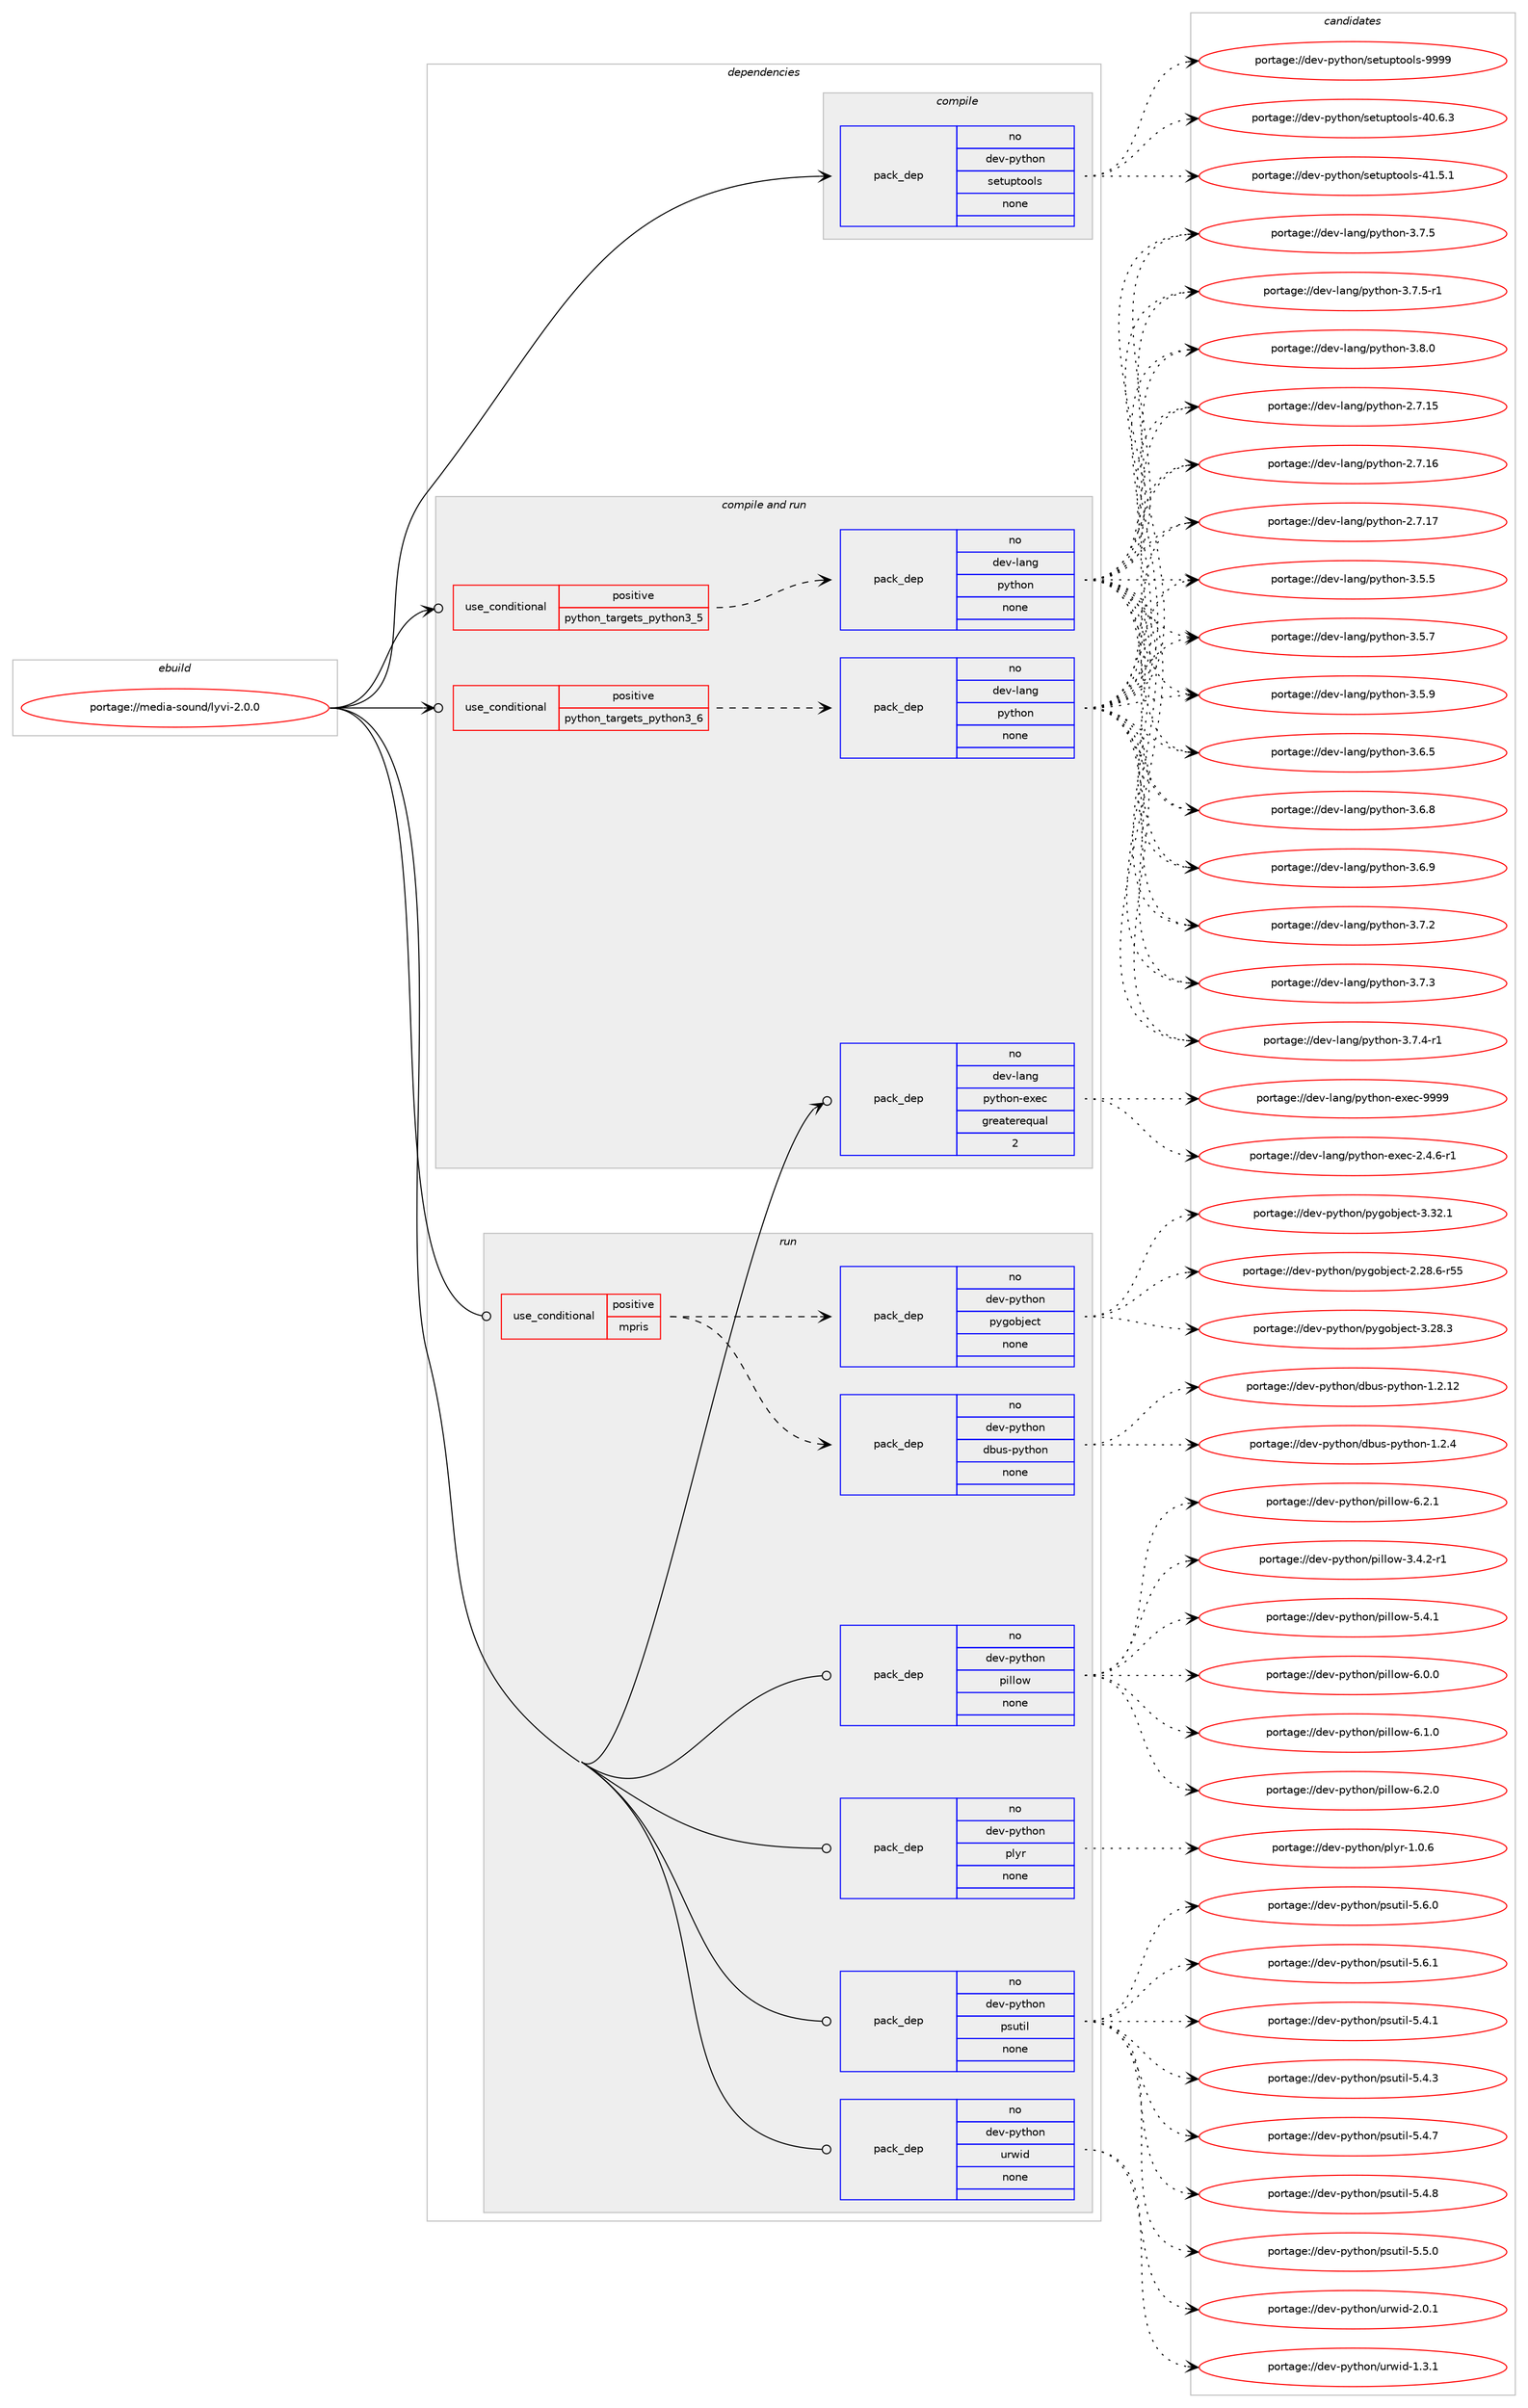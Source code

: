 digraph prolog {

# *************
# Graph options
# *************

newrank=true;
concentrate=true;
compound=true;
graph [rankdir=LR,fontname=Helvetica,fontsize=10,ranksep=1.5];#, ranksep=2.5, nodesep=0.2];
edge  [arrowhead=vee];
node  [fontname=Helvetica,fontsize=10];

# **********
# The ebuild
# **********

subgraph cluster_leftcol {
color=gray;
rank=same;
label=<<i>ebuild</i>>;
id [label="portage://media-sound/lyvi-2.0.0", color=red, width=4, href="../media-sound/lyvi-2.0.0.svg"];
}

# ****************
# The dependencies
# ****************

subgraph cluster_midcol {
color=gray;
label=<<i>dependencies</i>>;
subgraph cluster_compile {
fillcolor="#eeeeee";
style=filled;
label=<<i>compile</i>>;
subgraph pack244952 {
dependency333144 [label=<<TABLE BORDER="0" CELLBORDER="1" CELLSPACING="0" CELLPADDING="4" WIDTH="220"><TR><TD ROWSPAN="6" CELLPADDING="30">pack_dep</TD></TR><TR><TD WIDTH="110">no</TD></TR><TR><TD>dev-python</TD></TR><TR><TD>setuptools</TD></TR><TR><TD>none</TD></TR><TR><TD></TD></TR></TABLE>>, shape=none, color=blue];
}
id:e -> dependency333144:w [weight=20,style="solid",arrowhead="vee"];
}
subgraph cluster_compileandrun {
fillcolor="#eeeeee";
style=filled;
label=<<i>compile and run</i>>;
subgraph cond82718 {
dependency333145 [label=<<TABLE BORDER="0" CELLBORDER="1" CELLSPACING="0" CELLPADDING="4"><TR><TD ROWSPAN="3" CELLPADDING="10">use_conditional</TD></TR><TR><TD>positive</TD></TR><TR><TD>python_targets_python3_5</TD></TR></TABLE>>, shape=none, color=red];
subgraph pack244953 {
dependency333146 [label=<<TABLE BORDER="0" CELLBORDER="1" CELLSPACING="0" CELLPADDING="4" WIDTH="220"><TR><TD ROWSPAN="6" CELLPADDING="30">pack_dep</TD></TR><TR><TD WIDTH="110">no</TD></TR><TR><TD>dev-lang</TD></TR><TR><TD>python</TD></TR><TR><TD>none</TD></TR><TR><TD></TD></TR></TABLE>>, shape=none, color=blue];
}
dependency333145:e -> dependency333146:w [weight=20,style="dashed",arrowhead="vee"];
}
id:e -> dependency333145:w [weight=20,style="solid",arrowhead="odotvee"];
subgraph cond82719 {
dependency333147 [label=<<TABLE BORDER="0" CELLBORDER="1" CELLSPACING="0" CELLPADDING="4"><TR><TD ROWSPAN="3" CELLPADDING="10">use_conditional</TD></TR><TR><TD>positive</TD></TR><TR><TD>python_targets_python3_6</TD></TR></TABLE>>, shape=none, color=red];
subgraph pack244954 {
dependency333148 [label=<<TABLE BORDER="0" CELLBORDER="1" CELLSPACING="0" CELLPADDING="4" WIDTH="220"><TR><TD ROWSPAN="6" CELLPADDING="30">pack_dep</TD></TR><TR><TD WIDTH="110">no</TD></TR><TR><TD>dev-lang</TD></TR><TR><TD>python</TD></TR><TR><TD>none</TD></TR><TR><TD></TD></TR></TABLE>>, shape=none, color=blue];
}
dependency333147:e -> dependency333148:w [weight=20,style="dashed",arrowhead="vee"];
}
id:e -> dependency333147:w [weight=20,style="solid",arrowhead="odotvee"];
subgraph pack244955 {
dependency333149 [label=<<TABLE BORDER="0" CELLBORDER="1" CELLSPACING="0" CELLPADDING="4" WIDTH="220"><TR><TD ROWSPAN="6" CELLPADDING="30">pack_dep</TD></TR><TR><TD WIDTH="110">no</TD></TR><TR><TD>dev-lang</TD></TR><TR><TD>python-exec</TD></TR><TR><TD>greaterequal</TD></TR><TR><TD>2</TD></TR></TABLE>>, shape=none, color=blue];
}
id:e -> dependency333149:w [weight=20,style="solid",arrowhead="odotvee"];
}
subgraph cluster_run {
fillcolor="#eeeeee";
style=filled;
label=<<i>run</i>>;
subgraph cond82720 {
dependency333150 [label=<<TABLE BORDER="0" CELLBORDER="1" CELLSPACING="0" CELLPADDING="4"><TR><TD ROWSPAN="3" CELLPADDING="10">use_conditional</TD></TR><TR><TD>positive</TD></TR><TR><TD>mpris</TD></TR></TABLE>>, shape=none, color=red];
subgraph pack244956 {
dependency333151 [label=<<TABLE BORDER="0" CELLBORDER="1" CELLSPACING="0" CELLPADDING="4" WIDTH="220"><TR><TD ROWSPAN="6" CELLPADDING="30">pack_dep</TD></TR><TR><TD WIDTH="110">no</TD></TR><TR><TD>dev-python</TD></TR><TR><TD>dbus-python</TD></TR><TR><TD>none</TD></TR><TR><TD></TD></TR></TABLE>>, shape=none, color=blue];
}
dependency333150:e -> dependency333151:w [weight=20,style="dashed",arrowhead="vee"];
subgraph pack244957 {
dependency333152 [label=<<TABLE BORDER="0" CELLBORDER="1" CELLSPACING="0" CELLPADDING="4" WIDTH="220"><TR><TD ROWSPAN="6" CELLPADDING="30">pack_dep</TD></TR><TR><TD WIDTH="110">no</TD></TR><TR><TD>dev-python</TD></TR><TR><TD>pygobject</TD></TR><TR><TD>none</TD></TR><TR><TD></TD></TR></TABLE>>, shape=none, color=blue];
}
dependency333150:e -> dependency333152:w [weight=20,style="dashed",arrowhead="vee"];
}
id:e -> dependency333150:w [weight=20,style="solid",arrowhead="odot"];
subgraph pack244958 {
dependency333153 [label=<<TABLE BORDER="0" CELLBORDER="1" CELLSPACING="0" CELLPADDING="4" WIDTH="220"><TR><TD ROWSPAN="6" CELLPADDING="30">pack_dep</TD></TR><TR><TD WIDTH="110">no</TD></TR><TR><TD>dev-python</TD></TR><TR><TD>pillow</TD></TR><TR><TD>none</TD></TR><TR><TD></TD></TR></TABLE>>, shape=none, color=blue];
}
id:e -> dependency333153:w [weight=20,style="solid",arrowhead="odot"];
subgraph pack244959 {
dependency333154 [label=<<TABLE BORDER="0" CELLBORDER="1" CELLSPACING="0" CELLPADDING="4" WIDTH="220"><TR><TD ROWSPAN="6" CELLPADDING="30">pack_dep</TD></TR><TR><TD WIDTH="110">no</TD></TR><TR><TD>dev-python</TD></TR><TR><TD>plyr</TD></TR><TR><TD>none</TD></TR><TR><TD></TD></TR></TABLE>>, shape=none, color=blue];
}
id:e -> dependency333154:w [weight=20,style="solid",arrowhead="odot"];
subgraph pack244960 {
dependency333155 [label=<<TABLE BORDER="0" CELLBORDER="1" CELLSPACING="0" CELLPADDING="4" WIDTH="220"><TR><TD ROWSPAN="6" CELLPADDING="30">pack_dep</TD></TR><TR><TD WIDTH="110">no</TD></TR><TR><TD>dev-python</TD></TR><TR><TD>psutil</TD></TR><TR><TD>none</TD></TR><TR><TD></TD></TR></TABLE>>, shape=none, color=blue];
}
id:e -> dependency333155:w [weight=20,style="solid",arrowhead="odot"];
subgraph pack244961 {
dependency333156 [label=<<TABLE BORDER="0" CELLBORDER="1" CELLSPACING="0" CELLPADDING="4" WIDTH="220"><TR><TD ROWSPAN="6" CELLPADDING="30">pack_dep</TD></TR><TR><TD WIDTH="110">no</TD></TR><TR><TD>dev-python</TD></TR><TR><TD>urwid</TD></TR><TR><TD>none</TD></TR><TR><TD></TD></TR></TABLE>>, shape=none, color=blue];
}
id:e -> dependency333156:w [weight=20,style="solid",arrowhead="odot"];
}
}

# **************
# The candidates
# **************

subgraph cluster_choices {
rank=same;
color=gray;
label=<<i>candidates</i>>;

subgraph choice244952 {
color=black;
nodesep=1;
choiceportage100101118451121211161041111104711510111611711211611111110811545524846544651 [label="portage://dev-python/setuptools-40.6.3", color=red, width=4,href="../dev-python/setuptools-40.6.3.svg"];
choiceportage100101118451121211161041111104711510111611711211611111110811545524946534649 [label="portage://dev-python/setuptools-41.5.1", color=red, width=4,href="../dev-python/setuptools-41.5.1.svg"];
choiceportage10010111845112121116104111110471151011161171121161111111081154557575757 [label="portage://dev-python/setuptools-9999", color=red, width=4,href="../dev-python/setuptools-9999.svg"];
dependency333144:e -> choiceportage100101118451121211161041111104711510111611711211611111110811545524846544651:w [style=dotted,weight="100"];
dependency333144:e -> choiceportage100101118451121211161041111104711510111611711211611111110811545524946534649:w [style=dotted,weight="100"];
dependency333144:e -> choiceportage10010111845112121116104111110471151011161171121161111111081154557575757:w [style=dotted,weight="100"];
}
subgraph choice244953 {
color=black;
nodesep=1;
choiceportage10010111845108971101034711212111610411111045504655464953 [label="portage://dev-lang/python-2.7.15", color=red, width=4,href="../dev-lang/python-2.7.15.svg"];
choiceportage10010111845108971101034711212111610411111045504655464954 [label="portage://dev-lang/python-2.7.16", color=red, width=4,href="../dev-lang/python-2.7.16.svg"];
choiceportage10010111845108971101034711212111610411111045504655464955 [label="portage://dev-lang/python-2.7.17", color=red, width=4,href="../dev-lang/python-2.7.17.svg"];
choiceportage100101118451089711010347112121116104111110455146534653 [label="portage://dev-lang/python-3.5.5", color=red, width=4,href="../dev-lang/python-3.5.5.svg"];
choiceportage100101118451089711010347112121116104111110455146534655 [label="portage://dev-lang/python-3.5.7", color=red, width=4,href="../dev-lang/python-3.5.7.svg"];
choiceportage100101118451089711010347112121116104111110455146534657 [label="portage://dev-lang/python-3.5.9", color=red, width=4,href="../dev-lang/python-3.5.9.svg"];
choiceportage100101118451089711010347112121116104111110455146544653 [label="portage://dev-lang/python-3.6.5", color=red, width=4,href="../dev-lang/python-3.6.5.svg"];
choiceportage100101118451089711010347112121116104111110455146544656 [label="portage://dev-lang/python-3.6.8", color=red, width=4,href="../dev-lang/python-3.6.8.svg"];
choiceportage100101118451089711010347112121116104111110455146544657 [label="portage://dev-lang/python-3.6.9", color=red, width=4,href="../dev-lang/python-3.6.9.svg"];
choiceportage100101118451089711010347112121116104111110455146554650 [label="portage://dev-lang/python-3.7.2", color=red, width=4,href="../dev-lang/python-3.7.2.svg"];
choiceportage100101118451089711010347112121116104111110455146554651 [label="portage://dev-lang/python-3.7.3", color=red, width=4,href="../dev-lang/python-3.7.3.svg"];
choiceportage1001011184510897110103471121211161041111104551465546524511449 [label="portage://dev-lang/python-3.7.4-r1", color=red, width=4,href="../dev-lang/python-3.7.4-r1.svg"];
choiceportage100101118451089711010347112121116104111110455146554653 [label="portage://dev-lang/python-3.7.5", color=red, width=4,href="../dev-lang/python-3.7.5.svg"];
choiceportage1001011184510897110103471121211161041111104551465546534511449 [label="portage://dev-lang/python-3.7.5-r1", color=red, width=4,href="../dev-lang/python-3.7.5-r1.svg"];
choiceportage100101118451089711010347112121116104111110455146564648 [label="portage://dev-lang/python-3.8.0", color=red, width=4,href="../dev-lang/python-3.8.0.svg"];
dependency333146:e -> choiceportage10010111845108971101034711212111610411111045504655464953:w [style=dotted,weight="100"];
dependency333146:e -> choiceportage10010111845108971101034711212111610411111045504655464954:w [style=dotted,weight="100"];
dependency333146:e -> choiceportage10010111845108971101034711212111610411111045504655464955:w [style=dotted,weight="100"];
dependency333146:e -> choiceportage100101118451089711010347112121116104111110455146534653:w [style=dotted,weight="100"];
dependency333146:e -> choiceportage100101118451089711010347112121116104111110455146534655:w [style=dotted,weight="100"];
dependency333146:e -> choiceportage100101118451089711010347112121116104111110455146534657:w [style=dotted,weight="100"];
dependency333146:e -> choiceportage100101118451089711010347112121116104111110455146544653:w [style=dotted,weight="100"];
dependency333146:e -> choiceportage100101118451089711010347112121116104111110455146544656:w [style=dotted,weight="100"];
dependency333146:e -> choiceportage100101118451089711010347112121116104111110455146544657:w [style=dotted,weight="100"];
dependency333146:e -> choiceportage100101118451089711010347112121116104111110455146554650:w [style=dotted,weight="100"];
dependency333146:e -> choiceportage100101118451089711010347112121116104111110455146554651:w [style=dotted,weight="100"];
dependency333146:e -> choiceportage1001011184510897110103471121211161041111104551465546524511449:w [style=dotted,weight="100"];
dependency333146:e -> choiceportage100101118451089711010347112121116104111110455146554653:w [style=dotted,weight="100"];
dependency333146:e -> choiceportage1001011184510897110103471121211161041111104551465546534511449:w [style=dotted,weight="100"];
dependency333146:e -> choiceportage100101118451089711010347112121116104111110455146564648:w [style=dotted,weight="100"];
}
subgraph choice244954 {
color=black;
nodesep=1;
choiceportage10010111845108971101034711212111610411111045504655464953 [label="portage://dev-lang/python-2.7.15", color=red, width=4,href="../dev-lang/python-2.7.15.svg"];
choiceportage10010111845108971101034711212111610411111045504655464954 [label="portage://dev-lang/python-2.7.16", color=red, width=4,href="../dev-lang/python-2.7.16.svg"];
choiceportage10010111845108971101034711212111610411111045504655464955 [label="portage://dev-lang/python-2.7.17", color=red, width=4,href="../dev-lang/python-2.7.17.svg"];
choiceportage100101118451089711010347112121116104111110455146534653 [label="portage://dev-lang/python-3.5.5", color=red, width=4,href="../dev-lang/python-3.5.5.svg"];
choiceportage100101118451089711010347112121116104111110455146534655 [label="portage://dev-lang/python-3.5.7", color=red, width=4,href="../dev-lang/python-3.5.7.svg"];
choiceportage100101118451089711010347112121116104111110455146534657 [label="portage://dev-lang/python-3.5.9", color=red, width=4,href="../dev-lang/python-3.5.9.svg"];
choiceportage100101118451089711010347112121116104111110455146544653 [label="portage://dev-lang/python-3.6.5", color=red, width=4,href="../dev-lang/python-3.6.5.svg"];
choiceportage100101118451089711010347112121116104111110455146544656 [label="portage://dev-lang/python-3.6.8", color=red, width=4,href="../dev-lang/python-3.6.8.svg"];
choiceportage100101118451089711010347112121116104111110455146544657 [label="portage://dev-lang/python-3.6.9", color=red, width=4,href="../dev-lang/python-3.6.9.svg"];
choiceportage100101118451089711010347112121116104111110455146554650 [label="portage://dev-lang/python-3.7.2", color=red, width=4,href="../dev-lang/python-3.7.2.svg"];
choiceportage100101118451089711010347112121116104111110455146554651 [label="portage://dev-lang/python-3.7.3", color=red, width=4,href="../dev-lang/python-3.7.3.svg"];
choiceportage1001011184510897110103471121211161041111104551465546524511449 [label="portage://dev-lang/python-3.7.4-r1", color=red, width=4,href="../dev-lang/python-3.7.4-r1.svg"];
choiceportage100101118451089711010347112121116104111110455146554653 [label="portage://dev-lang/python-3.7.5", color=red, width=4,href="../dev-lang/python-3.7.5.svg"];
choiceportage1001011184510897110103471121211161041111104551465546534511449 [label="portage://dev-lang/python-3.7.5-r1", color=red, width=4,href="../dev-lang/python-3.7.5-r1.svg"];
choiceportage100101118451089711010347112121116104111110455146564648 [label="portage://dev-lang/python-3.8.0", color=red, width=4,href="../dev-lang/python-3.8.0.svg"];
dependency333148:e -> choiceportage10010111845108971101034711212111610411111045504655464953:w [style=dotted,weight="100"];
dependency333148:e -> choiceportage10010111845108971101034711212111610411111045504655464954:w [style=dotted,weight="100"];
dependency333148:e -> choiceportage10010111845108971101034711212111610411111045504655464955:w [style=dotted,weight="100"];
dependency333148:e -> choiceportage100101118451089711010347112121116104111110455146534653:w [style=dotted,weight="100"];
dependency333148:e -> choiceportage100101118451089711010347112121116104111110455146534655:w [style=dotted,weight="100"];
dependency333148:e -> choiceportage100101118451089711010347112121116104111110455146534657:w [style=dotted,weight="100"];
dependency333148:e -> choiceportage100101118451089711010347112121116104111110455146544653:w [style=dotted,weight="100"];
dependency333148:e -> choiceportage100101118451089711010347112121116104111110455146544656:w [style=dotted,weight="100"];
dependency333148:e -> choiceportage100101118451089711010347112121116104111110455146544657:w [style=dotted,weight="100"];
dependency333148:e -> choiceportage100101118451089711010347112121116104111110455146554650:w [style=dotted,weight="100"];
dependency333148:e -> choiceportage100101118451089711010347112121116104111110455146554651:w [style=dotted,weight="100"];
dependency333148:e -> choiceportage1001011184510897110103471121211161041111104551465546524511449:w [style=dotted,weight="100"];
dependency333148:e -> choiceportage100101118451089711010347112121116104111110455146554653:w [style=dotted,weight="100"];
dependency333148:e -> choiceportage1001011184510897110103471121211161041111104551465546534511449:w [style=dotted,weight="100"];
dependency333148:e -> choiceportage100101118451089711010347112121116104111110455146564648:w [style=dotted,weight="100"];
}
subgraph choice244955 {
color=black;
nodesep=1;
choiceportage10010111845108971101034711212111610411111045101120101994550465246544511449 [label="portage://dev-lang/python-exec-2.4.6-r1", color=red, width=4,href="../dev-lang/python-exec-2.4.6-r1.svg"];
choiceportage10010111845108971101034711212111610411111045101120101994557575757 [label="portage://dev-lang/python-exec-9999", color=red, width=4,href="../dev-lang/python-exec-9999.svg"];
dependency333149:e -> choiceportage10010111845108971101034711212111610411111045101120101994550465246544511449:w [style=dotted,weight="100"];
dependency333149:e -> choiceportage10010111845108971101034711212111610411111045101120101994557575757:w [style=dotted,weight="100"];
}
subgraph choice244956 {
color=black;
nodesep=1;
choiceportage1001011184511212111610411111047100981171154511212111610411111045494650464950 [label="portage://dev-python/dbus-python-1.2.12", color=red, width=4,href="../dev-python/dbus-python-1.2.12.svg"];
choiceportage10010111845112121116104111110471009811711545112121116104111110454946504652 [label="portage://dev-python/dbus-python-1.2.4", color=red, width=4,href="../dev-python/dbus-python-1.2.4.svg"];
dependency333151:e -> choiceportage1001011184511212111610411111047100981171154511212111610411111045494650464950:w [style=dotted,weight="100"];
dependency333151:e -> choiceportage10010111845112121116104111110471009811711545112121116104111110454946504652:w [style=dotted,weight="100"];
}
subgraph choice244957 {
color=black;
nodesep=1;
choiceportage1001011184511212111610411111047112121103111981061019911645504650564654451145353 [label="portage://dev-python/pygobject-2.28.6-r55", color=red, width=4,href="../dev-python/pygobject-2.28.6-r55.svg"];
choiceportage1001011184511212111610411111047112121103111981061019911645514650564651 [label="portage://dev-python/pygobject-3.28.3", color=red, width=4,href="../dev-python/pygobject-3.28.3.svg"];
choiceportage1001011184511212111610411111047112121103111981061019911645514651504649 [label="portage://dev-python/pygobject-3.32.1", color=red, width=4,href="../dev-python/pygobject-3.32.1.svg"];
dependency333152:e -> choiceportage1001011184511212111610411111047112121103111981061019911645504650564654451145353:w [style=dotted,weight="100"];
dependency333152:e -> choiceportage1001011184511212111610411111047112121103111981061019911645514650564651:w [style=dotted,weight="100"];
dependency333152:e -> choiceportage1001011184511212111610411111047112121103111981061019911645514651504649:w [style=dotted,weight="100"];
}
subgraph choice244958 {
color=black;
nodesep=1;
choiceportage10010111845112121116104111110471121051081081111194551465246504511449 [label="portage://dev-python/pillow-3.4.2-r1", color=red, width=4,href="../dev-python/pillow-3.4.2-r1.svg"];
choiceportage1001011184511212111610411111047112105108108111119455346524649 [label="portage://dev-python/pillow-5.4.1", color=red, width=4,href="../dev-python/pillow-5.4.1.svg"];
choiceportage1001011184511212111610411111047112105108108111119455446484648 [label="portage://dev-python/pillow-6.0.0", color=red, width=4,href="../dev-python/pillow-6.0.0.svg"];
choiceportage1001011184511212111610411111047112105108108111119455446494648 [label="portage://dev-python/pillow-6.1.0", color=red, width=4,href="../dev-python/pillow-6.1.0.svg"];
choiceportage1001011184511212111610411111047112105108108111119455446504648 [label="portage://dev-python/pillow-6.2.0", color=red, width=4,href="../dev-python/pillow-6.2.0.svg"];
choiceportage1001011184511212111610411111047112105108108111119455446504649 [label="portage://dev-python/pillow-6.2.1", color=red, width=4,href="../dev-python/pillow-6.2.1.svg"];
dependency333153:e -> choiceportage10010111845112121116104111110471121051081081111194551465246504511449:w [style=dotted,weight="100"];
dependency333153:e -> choiceportage1001011184511212111610411111047112105108108111119455346524649:w [style=dotted,weight="100"];
dependency333153:e -> choiceportage1001011184511212111610411111047112105108108111119455446484648:w [style=dotted,weight="100"];
dependency333153:e -> choiceportage1001011184511212111610411111047112105108108111119455446494648:w [style=dotted,weight="100"];
dependency333153:e -> choiceportage1001011184511212111610411111047112105108108111119455446504648:w [style=dotted,weight="100"];
dependency333153:e -> choiceportage1001011184511212111610411111047112105108108111119455446504649:w [style=dotted,weight="100"];
}
subgraph choice244959 {
color=black;
nodesep=1;
choiceportage1001011184511212111610411111047112108121114454946484654 [label="portage://dev-python/plyr-1.0.6", color=red, width=4,href="../dev-python/plyr-1.0.6.svg"];
dependency333154:e -> choiceportage1001011184511212111610411111047112108121114454946484654:w [style=dotted,weight="100"];
}
subgraph choice244960 {
color=black;
nodesep=1;
choiceportage1001011184511212111610411111047112115117116105108455346524649 [label="portage://dev-python/psutil-5.4.1", color=red, width=4,href="../dev-python/psutil-5.4.1.svg"];
choiceportage1001011184511212111610411111047112115117116105108455346524651 [label="portage://dev-python/psutil-5.4.3", color=red, width=4,href="../dev-python/psutil-5.4.3.svg"];
choiceportage1001011184511212111610411111047112115117116105108455346524655 [label="portage://dev-python/psutil-5.4.7", color=red, width=4,href="../dev-python/psutil-5.4.7.svg"];
choiceportage1001011184511212111610411111047112115117116105108455346524656 [label="portage://dev-python/psutil-5.4.8", color=red, width=4,href="../dev-python/psutil-5.4.8.svg"];
choiceportage1001011184511212111610411111047112115117116105108455346534648 [label="portage://dev-python/psutil-5.5.0", color=red, width=4,href="../dev-python/psutil-5.5.0.svg"];
choiceportage1001011184511212111610411111047112115117116105108455346544648 [label="portage://dev-python/psutil-5.6.0", color=red, width=4,href="../dev-python/psutil-5.6.0.svg"];
choiceportage1001011184511212111610411111047112115117116105108455346544649 [label="portage://dev-python/psutil-5.6.1", color=red, width=4,href="../dev-python/psutil-5.6.1.svg"];
dependency333155:e -> choiceportage1001011184511212111610411111047112115117116105108455346524649:w [style=dotted,weight="100"];
dependency333155:e -> choiceportage1001011184511212111610411111047112115117116105108455346524651:w [style=dotted,weight="100"];
dependency333155:e -> choiceportage1001011184511212111610411111047112115117116105108455346524655:w [style=dotted,weight="100"];
dependency333155:e -> choiceportage1001011184511212111610411111047112115117116105108455346524656:w [style=dotted,weight="100"];
dependency333155:e -> choiceportage1001011184511212111610411111047112115117116105108455346534648:w [style=dotted,weight="100"];
dependency333155:e -> choiceportage1001011184511212111610411111047112115117116105108455346544648:w [style=dotted,weight="100"];
dependency333155:e -> choiceportage1001011184511212111610411111047112115117116105108455346544649:w [style=dotted,weight="100"];
}
subgraph choice244961 {
color=black;
nodesep=1;
choiceportage1001011184511212111610411111047117114119105100454946514649 [label="portage://dev-python/urwid-1.3.1", color=red, width=4,href="../dev-python/urwid-1.3.1.svg"];
choiceportage1001011184511212111610411111047117114119105100455046484649 [label="portage://dev-python/urwid-2.0.1", color=red, width=4,href="../dev-python/urwid-2.0.1.svg"];
dependency333156:e -> choiceportage1001011184511212111610411111047117114119105100454946514649:w [style=dotted,weight="100"];
dependency333156:e -> choiceportage1001011184511212111610411111047117114119105100455046484649:w [style=dotted,weight="100"];
}
}

}
